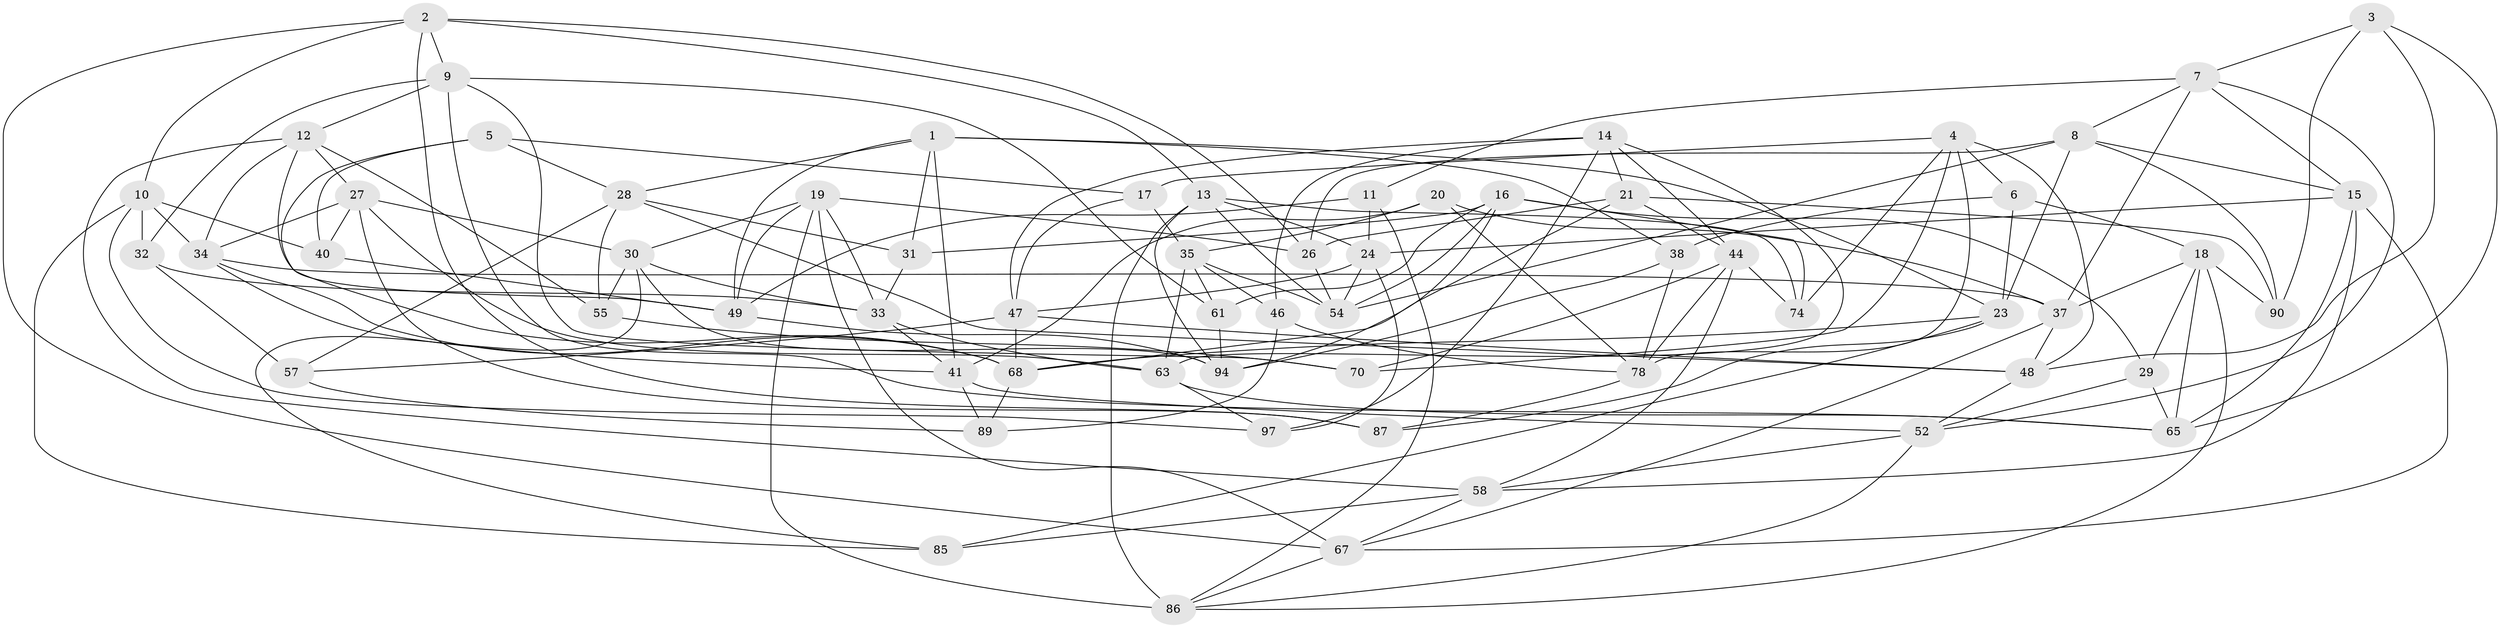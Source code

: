 // Generated by graph-tools (version 1.1) at 2025/24/03/03/25 07:24:28]
// undirected, 62 vertices, 163 edges
graph export_dot {
graph [start="1"]
  node [color=gray90,style=filled];
  1 [super="+56"];
  2 [super="+62"];
  3;
  4 [super="+43"];
  5;
  6;
  7 [super="+59"];
  8 [super="+71"];
  9 [super="+25"];
  10 [super="+64"];
  11;
  12 [super="+51"];
  13 [super="+22"];
  14 [super="+82"];
  15 [super="+45"];
  16 [super="+39"];
  17;
  18 [super="+77"];
  19 [super="+42"];
  20;
  21 [super="+36"];
  23 [super="+69"];
  24 [super="+91"];
  26 [super="+75"];
  27 [super="+80"];
  28 [super="+88"];
  29;
  30 [super="+50"];
  31;
  32;
  33 [super="+93"];
  34 [super="+81"];
  35 [super="+60"];
  37 [super="+53"];
  38;
  40;
  41 [super="+95"];
  44 [super="+66"];
  46;
  47 [super="+76"];
  48 [super="+73"];
  49 [super="+72"];
  52 [super="+84"];
  54 [super="+100"];
  55;
  57;
  58 [super="+79"];
  61;
  63 [super="+101"];
  65 [super="+92"];
  67 [super="+83"];
  68 [super="+99"];
  70;
  74;
  78 [super="+98"];
  85;
  86 [super="+102"];
  87;
  89;
  90;
  94 [super="+96"];
  97;
  1 -- 38;
  1 -- 41;
  1 -- 31;
  1 -- 23;
  1 -- 28;
  1 -- 49;
  2 -- 9;
  2 -- 13;
  2 -- 87;
  2 -- 10;
  2 -- 26;
  2 -- 67;
  3 -- 90;
  3 -- 48;
  3 -- 65;
  3 -- 7;
  4 -- 17;
  4 -- 70;
  4 -- 6;
  4 -- 48;
  4 -- 74;
  4 -- 78;
  5 -- 17;
  5 -- 40;
  5 -- 68;
  5 -- 28;
  6 -- 38;
  6 -- 23;
  6 -- 18;
  7 -- 11;
  7 -- 52;
  7 -- 8;
  7 -- 37;
  7 -- 15;
  8 -- 54;
  8 -- 23;
  8 -- 26;
  8 -- 90;
  8 -- 15;
  9 -- 70;
  9 -- 65;
  9 -- 32;
  9 -- 12;
  9 -- 61;
  10 -- 97;
  10 -- 32;
  10 -- 40;
  10 -- 85;
  10 -- 34;
  11 -- 24;
  11 -- 86;
  11 -- 49;
  12 -- 49;
  12 -- 34;
  12 -- 27;
  12 -- 58;
  12 -- 55;
  13 -- 74;
  13 -- 24;
  13 -- 94;
  13 -- 54;
  13 -- 86;
  14 -- 21;
  14 -- 46;
  14 -- 44;
  14 -- 97;
  14 -- 63;
  14 -- 47;
  15 -- 65;
  15 -- 67;
  15 -- 24;
  15 -- 58;
  16 -- 54;
  16 -- 29;
  16 -- 74;
  16 -- 61;
  16 -- 31;
  16 -- 94;
  17 -- 35;
  17 -- 47;
  18 -- 65;
  18 -- 90;
  18 -- 37;
  18 -- 29;
  18 -- 86;
  19 -- 33;
  19 -- 67;
  19 -- 26;
  19 -- 86;
  19 -- 30;
  19 -- 49;
  20 -- 78;
  20 -- 37;
  20 -- 41;
  20 -- 35;
  21 -- 44;
  21 -- 26 [weight=2];
  21 -- 90;
  21 -- 68;
  23 -- 87;
  23 -- 68;
  23 -- 85;
  24 -- 97;
  24 -- 54;
  24 -- 47;
  26 -- 54;
  27 -- 63;
  27 -- 40;
  27 -- 34;
  27 -- 87;
  27 -- 30;
  28 -- 48;
  28 -- 31;
  28 -- 55;
  28 -- 57;
  29 -- 52;
  29 -- 65;
  30 -- 33;
  30 -- 85;
  30 -- 55;
  30 -- 94;
  31 -- 33;
  32 -- 57;
  32 -- 33;
  33 -- 63;
  33 -- 41;
  34 -- 41;
  34 -- 37;
  34 -- 68;
  35 -- 54;
  35 -- 61;
  35 -- 46;
  35 -- 63;
  37 -- 48;
  37 -- 67;
  38 -- 78;
  38 -- 94;
  40 -- 49;
  41 -- 89;
  41 -- 52;
  44 -- 58;
  44 -- 74;
  44 -- 70;
  44 -- 78;
  46 -- 89;
  46 -- 78;
  47 -- 48;
  47 -- 68;
  47 -- 57;
  48 -- 52;
  49 -- 94;
  52 -- 58;
  52 -- 86;
  55 -- 70;
  57 -- 89;
  58 -- 67;
  58 -- 85;
  61 -- 94;
  63 -- 97;
  63 -- 65;
  67 -- 86;
  68 -- 89;
  78 -- 87;
}
